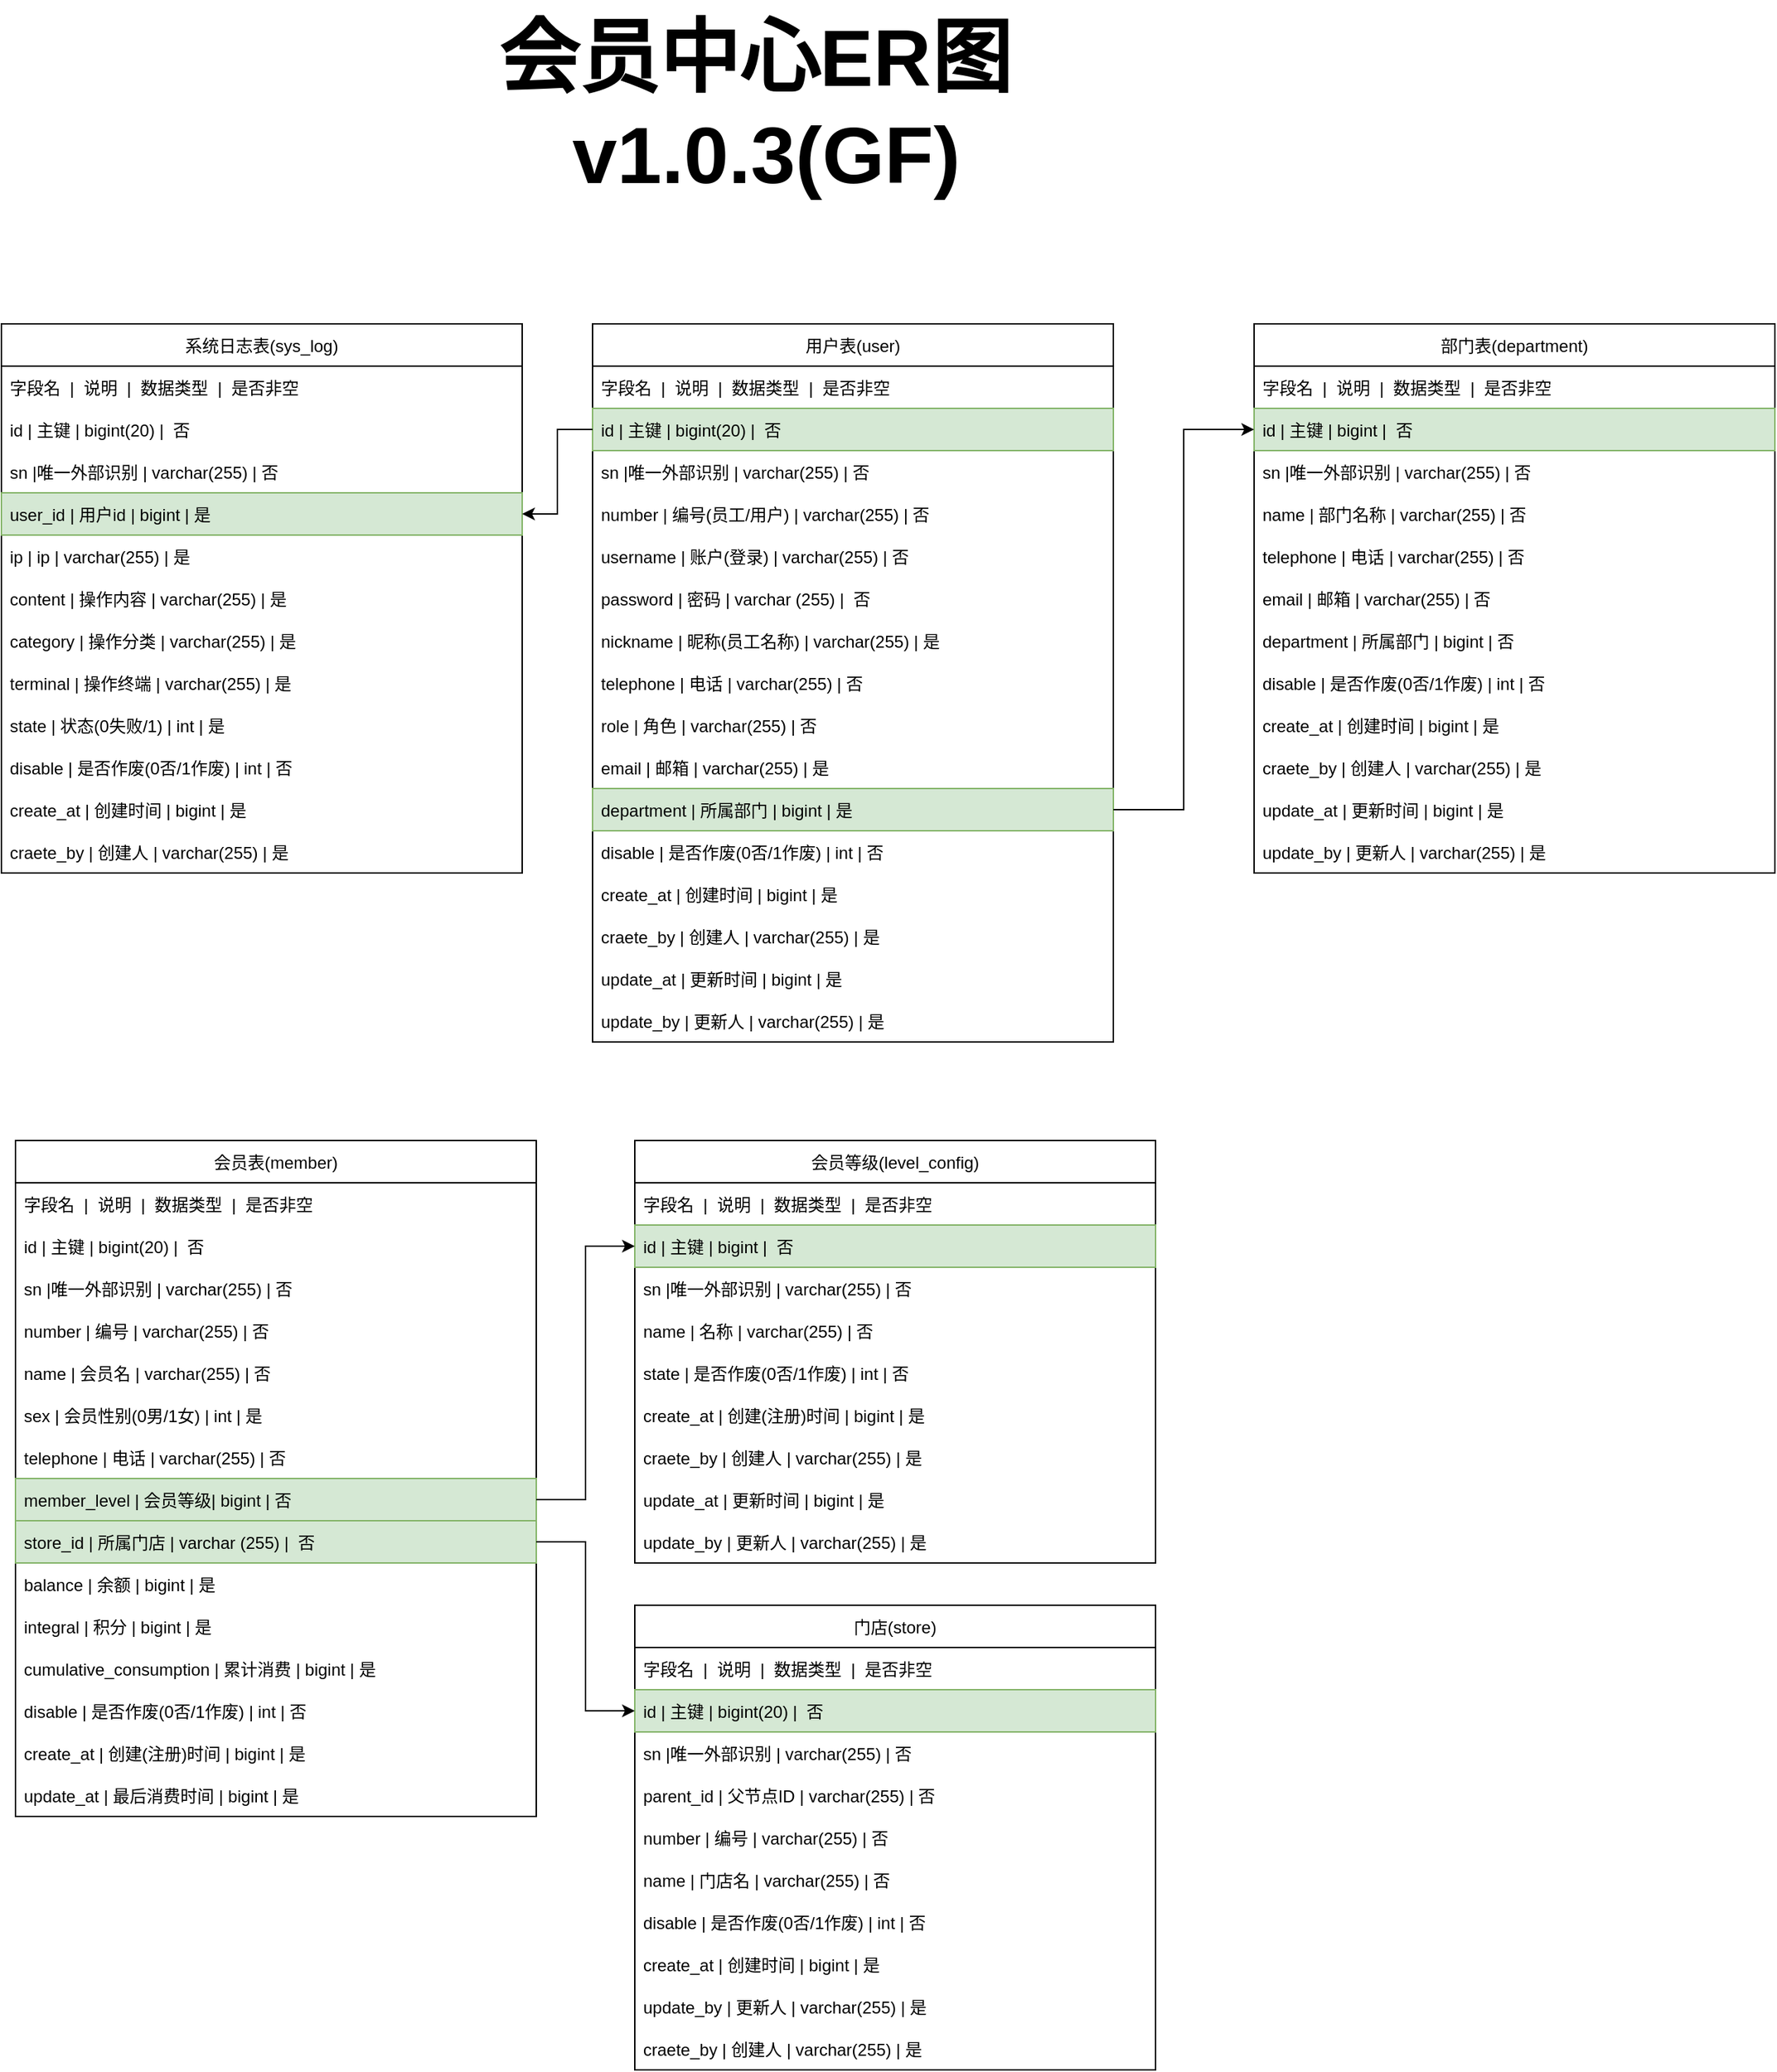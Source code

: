 <mxfile version="20.3.6" type="github">
  <diagram id="sI_Y1GV-eMA6kngm9zq1" name="第 1 页">
    <mxGraphModel dx="2249" dy="1922" grid="1" gridSize="10" guides="1" tooltips="1" connect="1" arrows="1" fold="1" page="1" pageScale="1" pageWidth="827" pageHeight="1169" math="0" shadow="0">
      <root>
        <mxCell id="0" />
        <mxCell id="1" parent="0" />
        <mxCell id="dPkmCBX09Qdh__wMUIUd-1" value="&lt;font size=&quot;1&quot; color=&quot;#000000&quot;&gt;&lt;b style=&quot;font-size: 57px;&quot;&gt;会员中心ER图&lt;/b&gt;&lt;/font&gt;&lt;font size=&quot;1&quot; color=&quot;#000000&quot;&gt;&lt;b style=&quot;font-size: 57px;&quot;&gt;&lt;br&gt;&amp;nbsp;v1.0.3(&lt;/b&gt;&lt;/font&gt;&lt;b style=&quot;color: rgb(0, 0, 0); font-size: 57px;&quot;&gt;GF&lt;/b&gt;&lt;font size=&quot;1&quot; color=&quot;#000000&quot;&gt;&lt;b style=&quot;font-size: 57px;&quot;&gt;)&lt;/b&gt;&lt;/font&gt;" style="text;html=1;align=center;verticalAlign=middle;resizable=0;points=[];autosize=1;strokeColor=none;fillColor=none;fontSize=13;fontColor=#CCCCCC;" parent="1" vertex="1">
          <mxGeometry x="-250" y="-1150" width="390" height="150" as="geometry" />
        </mxCell>
        <mxCell id="cpaXrOd0vx1lCAqIQ1UL-1" value="用户表(user)" style="swimlane;fontStyle=0;childLayout=stackLayout;horizontal=1;startSize=30;horizontalStack=0;resizeParent=1;resizeParentMax=0;resizeLast=0;collapsible=1;marginBottom=0;" vertex="1" parent="1">
          <mxGeometry x="-170" y="-920" width="370" height="510" as="geometry" />
        </mxCell>
        <mxCell id="cpaXrOd0vx1lCAqIQ1UL-2" value="字段名  |  说明  |  数据类型  |  是否非空" style="text;strokeColor=none;fillColor=none;align=left;verticalAlign=middle;spacingLeft=4;spacingRight=4;overflow=hidden;points=[[0,0.5],[1,0.5]];portConstraint=eastwest;rotatable=0;" vertex="1" parent="cpaXrOd0vx1lCAqIQ1UL-1">
          <mxGeometry y="30" width="370" height="30" as="geometry" />
        </mxCell>
        <mxCell id="cpaXrOd0vx1lCAqIQ1UL-3" value="id | 主键 | bigint(20) |  否" style="text;strokeColor=#82b366;fillColor=#d5e8d4;align=left;verticalAlign=middle;spacingLeft=4;spacingRight=4;overflow=hidden;points=[[0,0.5],[1,0.5]];portConstraint=eastwest;rotatable=0;" vertex="1" parent="cpaXrOd0vx1lCAqIQ1UL-1">
          <mxGeometry y="60" width="370" height="30" as="geometry" />
        </mxCell>
        <mxCell id="cpaXrOd0vx1lCAqIQ1UL-5" value="sn |唯一外部识别 | varchar(255) | 否" style="text;strokeColor=none;fillColor=none;align=left;verticalAlign=middle;spacingLeft=4;spacingRight=4;overflow=hidden;points=[[0,0.5],[1,0.5]];portConstraint=eastwest;rotatable=0;" vertex="1" parent="cpaXrOd0vx1lCAqIQ1UL-1">
          <mxGeometry y="90" width="370" height="30" as="geometry" />
        </mxCell>
        <mxCell id="cpaXrOd0vx1lCAqIQ1UL-66" value="number | 编号(员工/用户) | varchar(255) | 否" style="text;strokeColor=none;fillColor=none;align=left;verticalAlign=middle;spacingLeft=4;spacingRight=4;overflow=hidden;points=[[0,0.5],[1,0.5]];portConstraint=eastwest;rotatable=0;" vertex="1" parent="cpaXrOd0vx1lCAqIQ1UL-1">
          <mxGeometry y="120" width="370" height="30" as="geometry" />
        </mxCell>
        <mxCell id="cpaXrOd0vx1lCAqIQ1UL-4" value="username | 账户(登录) | varchar(255) | 否  " style="text;strokeColor=none;fillColor=none;align=left;verticalAlign=middle;spacingLeft=4;spacingRight=4;overflow=hidden;points=[[0,0.5],[1,0.5]];portConstraint=eastwest;rotatable=0;" vertex="1" parent="cpaXrOd0vx1lCAqIQ1UL-1">
          <mxGeometry y="150" width="370" height="30" as="geometry" />
        </mxCell>
        <mxCell id="cpaXrOd0vx1lCAqIQ1UL-6" value="password | 密码 | varchar (255) |  否" style="text;strokeColor=none;fillColor=none;align=left;verticalAlign=middle;spacingLeft=4;spacingRight=4;overflow=hidden;points=[[0,0.5],[1,0.5]];portConstraint=eastwest;rotatable=0;" vertex="1" parent="cpaXrOd0vx1lCAqIQ1UL-1">
          <mxGeometry y="180" width="370" height="30" as="geometry" />
        </mxCell>
        <mxCell id="cpaXrOd0vx1lCAqIQ1UL-7" value="nickname | 昵称(员工名称) | varchar(255) | 是" style="text;strokeColor=none;fillColor=none;align=left;verticalAlign=middle;spacingLeft=4;spacingRight=4;overflow=hidden;points=[[0,0.5],[1,0.5]];portConstraint=eastwest;rotatable=0;" vertex="1" parent="cpaXrOd0vx1lCAqIQ1UL-1">
          <mxGeometry y="210" width="370" height="30" as="geometry" />
        </mxCell>
        <mxCell id="cpaXrOd0vx1lCAqIQ1UL-8" value="telephone | 电话 | varchar(255) | 否" style="text;strokeColor=none;fillColor=none;align=left;verticalAlign=middle;spacingLeft=4;spacingRight=4;overflow=hidden;points=[[0,0.5],[1,0.5]];portConstraint=eastwest;rotatable=0;" vertex="1" parent="cpaXrOd0vx1lCAqIQ1UL-1">
          <mxGeometry y="240" width="370" height="30" as="geometry" />
        </mxCell>
        <mxCell id="cpaXrOd0vx1lCAqIQ1UL-83" value="role | 角色 | varchar(255) | 否" style="text;strokeColor=none;fillColor=none;align=left;verticalAlign=middle;spacingLeft=4;spacingRight=4;overflow=hidden;points=[[0,0.5],[1,0.5]];portConstraint=eastwest;rotatable=0;" vertex="1" parent="cpaXrOd0vx1lCAqIQ1UL-1">
          <mxGeometry y="270" width="370" height="30" as="geometry" />
        </mxCell>
        <mxCell id="cpaXrOd0vx1lCAqIQ1UL-9" value="email | 邮箱 | varchar(255) | 是" style="text;strokeColor=none;fillColor=none;align=left;verticalAlign=middle;spacingLeft=4;spacingRight=4;overflow=hidden;points=[[0,0.5],[1,0.5]];portConstraint=eastwest;rotatable=0;" vertex="1" parent="cpaXrOd0vx1lCAqIQ1UL-1">
          <mxGeometry y="300" width="370" height="30" as="geometry" />
        </mxCell>
        <mxCell id="cpaXrOd0vx1lCAqIQ1UL-11" value="department | 所属部门 | bigint | 是" style="text;strokeColor=#82b366;fillColor=#d5e8d4;align=left;verticalAlign=middle;spacingLeft=4;spacingRight=4;overflow=hidden;points=[[0,0.5],[1,0.5]];portConstraint=eastwest;rotatable=0;" vertex="1" parent="cpaXrOd0vx1lCAqIQ1UL-1">
          <mxGeometry y="330" width="370" height="30" as="geometry" />
        </mxCell>
        <mxCell id="cpaXrOd0vx1lCAqIQ1UL-10" value="disable | 是否作废(0否/1作废) | int | 否" style="text;strokeColor=none;fillColor=none;align=left;verticalAlign=middle;spacingLeft=4;spacingRight=4;overflow=hidden;points=[[0,0.5],[1,0.5]];portConstraint=eastwest;rotatable=0;" vertex="1" parent="cpaXrOd0vx1lCAqIQ1UL-1">
          <mxGeometry y="360" width="370" height="30" as="geometry" />
        </mxCell>
        <mxCell id="cpaXrOd0vx1lCAqIQ1UL-24" value="create_at | 创建时间 | bigint | 是" style="text;strokeColor=none;fillColor=none;align=left;verticalAlign=middle;spacingLeft=4;spacingRight=4;overflow=hidden;points=[[0,0.5],[1,0.5]];portConstraint=eastwest;rotatable=0;" vertex="1" parent="cpaXrOd0vx1lCAqIQ1UL-1">
          <mxGeometry y="390" width="370" height="30" as="geometry" />
        </mxCell>
        <mxCell id="cpaXrOd0vx1lCAqIQ1UL-27" value="craete_by | 创建人 | varchar(255) | 是" style="text;strokeColor=none;fillColor=none;align=left;verticalAlign=middle;spacingLeft=4;spacingRight=4;overflow=hidden;points=[[0,0.5],[1,0.5]];portConstraint=eastwest;rotatable=0;" vertex="1" parent="cpaXrOd0vx1lCAqIQ1UL-1">
          <mxGeometry y="420" width="370" height="30" as="geometry" />
        </mxCell>
        <mxCell id="cpaXrOd0vx1lCAqIQ1UL-26" value="update_at | 更新时间 | bigint | 是" style="text;strokeColor=none;fillColor=none;align=left;verticalAlign=middle;spacingLeft=4;spacingRight=4;overflow=hidden;points=[[0,0.5],[1,0.5]];portConstraint=eastwest;rotatable=0;" vertex="1" parent="cpaXrOd0vx1lCAqIQ1UL-1">
          <mxGeometry y="450" width="370" height="30" as="geometry" />
        </mxCell>
        <mxCell id="cpaXrOd0vx1lCAqIQ1UL-25" value="update_by | 更新人 | varchar(255) | 是" style="text;strokeColor=none;fillColor=none;align=left;verticalAlign=middle;spacingLeft=4;spacingRight=4;overflow=hidden;points=[[0,0.5],[1,0.5]];portConstraint=eastwest;rotatable=0;" vertex="1" parent="cpaXrOd0vx1lCAqIQ1UL-1">
          <mxGeometry y="480" width="370" height="30" as="geometry" />
        </mxCell>
        <mxCell id="cpaXrOd0vx1lCAqIQ1UL-12" value="部门表(department)" style="swimlane;fontStyle=0;childLayout=stackLayout;horizontal=1;startSize=30;horizontalStack=0;resizeParent=1;resizeParentMax=0;resizeLast=0;collapsible=1;marginBottom=0;" vertex="1" parent="1">
          <mxGeometry x="300" y="-920" width="370" height="390" as="geometry" />
        </mxCell>
        <mxCell id="cpaXrOd0vx1lCAqIQ1UL-13" value="字段名  |  说明  |  数据类型  |  是否非空" style="text;strokeColor=none;fillColor=none;align=left;verticalAlign=middle;spacingLeft=4;spacingRight=4;overflow=hidden;points=[[0,0.5],[1,0.5]];portConstraint=eastwest;rotatable=0;" vertex="1" parent="cpaXrOd0vx1lCAqIQ1UL-12">
          <mxGeometry y="30" width="370" height="30" as="geometry" />
        </mxCell>
        <mxCell id="cpaXrOd0vx1lCAqIQ1UL-14" value="id | 主键 | bigint |  否" style="text;strokeColor=#82b366;fillColor=#d5e8d4;align=left;verticalAlign=middle;spacingLeft=4;spacingRight=4;overflow=hidden;points=[[0,0.5],[1,0.5]];portConstraint=eastwest;rotatable=0;" vertex="1" parent="cpaXrOd0vx1lCAqIQ1UL-12">
          <mxGeometry y="60" width="370" height="30" as="geometry" />
        </mxCell>
        <mxCell id="cpaXrOd0vx1lCAqIQ1UL-15" value="sn |唯一外部识别 | varchar(255) | 否" style="text;strokeColor=none;fillColor=none;align=left;verticalAlign=middle;spacingLeft=4;spacingRight=4;overflow=hidden;points=[[0,0.5],[1,0.5]];portConstraint=eastwest;rotatable=0;" vertex="1" parent="cpaXrOd0vx1lCAqIQ1UL-12">
          <mxGeometry y="90" width="370" height="30" as="geometry" />
        </mxCell>
        <mxCell id="cpaXrOd0vx1lCAqIQ1UL-17" value="name | 部门名称 | varchar(255) | 否" style="text;strokeColor=none;fillColor=none;align=left;verticalAlign=middle;spacingLeft=4;spacingRight=4;overflow=hidden;points=[[0,0.5],[1,0.5]];portConstraint=eastwest;rotatable=0;" vertex="1" parent="cpaXrOd0vx1lCAqIQ1UL-12">
          <mxGeometry y="120" width="370" height="30" as="geometry" />
        </mxCell>
        <mxCell id="cpaXrOd0vx1lCAqIQ1UL-19" value="telephone | 电话 | varchar(255) | 否" style="text;strokeColor=none;fillColor=none;align=left;verticalAlign=middle;spacingLeft=4;spacingRight=4;overflow=hidden;points=[[0,0.5],[1,0.5]];portConstraint=eastwest;rotatable=0;" vertex="1" parent="cpaXrOd0vx1lCAqIQ1UL-12">
          <mxGeometry y="150" width="370" height="30" as="geometry" />
        </mxCell>
        <mxCell id="cpaXrOd0vx1lCAqIQ1UL-20" value="email | 邮箱 | varchar(255) | 否" style="text;strokeColor=none;fillColor=none;align=left;verticalAlign=middle;spacingLeft=4;spacingRight=4;overflow=hidden;points=[[0,0.5],[1,0.5]];portConstraint=eastwest;rotatable=0;" vertex="1" parent="cpaXrOd0vx1lCAqIQ1UL-12">
          <mxGeometry y="180" width="370" height="30" as="geometry" />
        </mxCell>
        <mxCell id="cpaXrOd0vx1lCAqIQ1UL-21" value="department | 所属部门 | bigint | 否" style="text;strokeColor=none;fillColor=none;align=left;verticalAlign=middle;spacingLeft=4;spacingRight=4;overflow=hidden;points=[[0,0.5],[1,0.5]];portConstraint=eastwest;rotatable=0;" vertex="1" parent="cpaXrOd0vx1lCAqIQ1UL-12">
          <mxGeometry y="210" width="370" height="30" as="geometry" />
        </mxCell>
        <mxCell id="cpaXrOd0vx1lCAqIQ1UL-22" value="disable | 是否作废(0否/1作废) | int | 否" style="text;strokeColor=none;fillColor=none;align=left;verticalAlign=middle;spacingLeft=4;spacingRight=4;overflow=hidden;points=[[0,0.5],[1,0.5]];portConstraint=eastwest;rotatable=0;" vertex="1" parent="cpaXrOd0vx1lCAqIQ1UL-12">
          <mxGeometry y="240" width="370" height="30" as="geometry" />
        </mxCell>
        <mxCell id="cpaXrOd0vx1lCAqIQ1UL-28" value="create_at | 创建时间 | bigint | 是" style="text;strokeColor=none;fillColor=none;align=left;verticalAlign=middle;spacingLeft=4;spacingRight=4;overflow=hidden;points=[[0,0.5],[1,0.5]];portConstraint=eastwest;rotatable=0;" vertex="1" parent="cpaXrOd0vx1lCAqIQ1UL-12">
          <mxGeometry y="270" width="370" height="30" as="geometry" />
        </mxCell>
        <mxCell id="cpaXrOd0vx1lCAqIQ1UL-29" value="craete_by | 创建人 | varchar(255) | 是" style="text;strokeColor=none;fillColor=none;align=left;verticalAlign=middle;spacingLeft=4;spacingRight=4;overflow=hidden;points=[[0,0.5],[1,0.5]];portConstraint=eastwest;rotatable=0;" vertex="1" parent="cpaXrOd0vx1lCAqIQ1UL-12">
          <mxGeometry y="300" width="370" height="30" as="geometry" />
        </mxCell>
        <mxCell id="cpaXrOd0vx1lCAqIQ1UL-30" value="update_at | 更新时间 | bigint | 是" style="text;strokeColor=none;fillColor=none;align=left;verticalAlign=middle;spacingLeft=4;spacingRight=4;overflow=hidden;points=[[0,0.5],[1,0.5]];portConstraint=eastwest;rotatable=0;" vertex="1" parent="cpaXrOd0vx1lCAqIQ1UL-12">
          <mxGeometry y="330" width="370" height="30" as="geometry" />
        </mxCell>
        <mxCell id="cpaXrOd0vx1lCAqIQ1UL-31" value="update_by | 更新人 | varchar(255) | 是" style="text;strokeColor=none;fillColor=none;align=left;verticalAlign=middle;spacingLeft=4;spacingRight=4;overflow=hidden;points=[[0,0.5],[1,0.5]];portConstraint=eastwest;rotatable=0;" vertex="1" parent="cpaXrOd0vx1lCAqIQ1UL-12">
          <mxGeometry y="360" width="370" height="30" as="geometry" />
        </mxCell>
        <mxCell id="cpaXrOd0vx1lCAqIQ1UL-23" style="edgeStyle=orthogonalEdgeStyle;rounded=0;orthogonalLoop=1;jettySize=auto;html=1;" edge="1" parent="1" source="cpaXrOd0vx1lCAqIQ1UL-11" target="cpaXrOd0vx1lCAqIQ1UL-14">
          <mxGeometry relative="1" as="geometry" />
        </mxCell>
        <mxCell id="cpaXrOd0vx1lCAqIQ1UL-32" value="系统日志表(sys_log)" style="swimlane;fontStyle=0;childLayout=stackLayout;horizontal=1;startSize=30;horizontalStack=0;resizeParent=1;resizeParentMax=0;resizeLast=0;collapsible=1;marginBottom=0;" vertex="1" parent="1">
          <mxGeometry x="-590" y="-920" width="370" height="390" as="geometry" />
        </mxCell>
        <mxCell id="cpaXrOd0vx1lCAqIQ1UL-33" value="字段名  |  说明  |  数据类型  |  是否非空" style="text;strokeColor=none;fillColor=none;align=left;verticalAlign=middle;spacingLeft=4;spacingRight=4;overflow=hidden;points=[[0,0.5],[1,0.5]];portConstraint=eastwest;rotatable=0;" vertex="1" parent="cpaXrOd0vx1lCAqIQ1UL-32">
          <mxGeometry y="30" width="370" height="30" as="geometry" />
        </mxCell>
        <mxCell id="cpaXrOd0vx1lCAqIQ1UL-34" value="id | 主键 | bigint(20) |  否" style="text;strokeColor=none;fillColor=none;align=left;verticalAlign=middle;spacingLeft=4;spacingRight=4;overflow=hidden;points=[[0,0.5],[1,0.5]];portConstraint=eastwest;rotatable=0;" vertex="1" parent="cpaXrOd0vx1lCAqIQ1UL-32">
          <mxGeometry y="60" width="370" height="30" as="geometry" />
        </mxCell>
        <mxCell id="cpaXrOd0vx1lCAqIQ1UL-35" value="sn |唯一外部识别 | varchar(255) | 否" style="text;strokeColor=none;fillColor=none;align=left;verticalAlign=middle;spacingLeft=4;spacingRight=4;overflow=hidden;points=[[0,0.5],[1,0.5]];portConstraint=eastwest;rotatable=0;" vertex="1" parent="cpaXrOd0vx1lCAqIQ1UL-32">
          <mxGeometry y="90" width="370" height="30" as="geometry" />
        </mxCell>
        <mxCell id="cpaXrOd0vx1lCAqIQ1UL-36" value="user_id | 用户id | bigint | 是" style="text;strokeColor=#82b366;fillColor=#d5e8d4;align=left;verticalAlign=middle;spacingLeft=4;spacingRight=4;overflow=hidden;points=[[0,0.5],[1,0.5]];portConstraint=eastwest;rotatable=0;" vertex="1" parent="cpaXrOd0vx1lCAqIQ1UL-32">
          <mxGeometry y="120" width="370" height="30" as="geometry" />
        </mxCell>
        <mxCell id="cpaXrOd0vx1lCAqIQ1UL-37" value="ip | ip | varchar(255) | 是" style="text;strokeColor=none;fillColor=none;align=left;verticalAlign=middle;spacingLeft=4;spacingRight=4;overflow=hidden;points=[[0,0.5],[1,0.5]];portConstraint=eastwest;rotatable=0;" vertex="1" parent="cpaXrOd0vx1lCAqIQ1UL-32">
          <mxGeometry y="150" width="370" height="30" as="geometry" />
        </mxCell>
        <mxCell id="cpaXrOd0vx1lCAqIQ1UL-38" value="content | 操作内容 | varchar(255) | 是" style="text;strokeColor=none;fillColor=none;align=left;verticalAlign=middle;spacingLeft=4;spacingRight=4;overflow=hidden;points=[[0,0.5],[1,0.5]];portConstraint=eastwest;rotatable=0;" vertex="1" parent="cpaXrOd0vx1lCAqIQ1UL-32">
          <mxGeometry y="180" width="370" height="30" as="geometry" />
        </mxCell>
        <mxCell id="cpaXrOd0vx1lCAqIQ1UL-48" value="category | 操作分类 | varchar(255) | 是" style="text;strokeColor=none;fillColor=none;align=left;verticalAlign=middle;spacingLeft=4;spacingRight=4;overflow=hidden;points=[[0,0.5],[1,0.5]];portConstraint=eastwest;rotatable=0;" vertex="1" parent="cpaXrOd0vx1lCAqIQ1UL-32">
          <mxGeometry y="210" width="370" height="30" as="geometry" />
        </mxCell>
        <mxCell id="cpaXrOd0vx1lCAqIQ1UL-49" value="terminal | 操作终端 | varchar(255) | 是" style="text;strokeColor=none;fillColor=none;align=left;verticalAlign=middle;spacingLeft=4;spacingRight=4;overflow=hidden;points=[[0,0.5],[1,0.5]];portConstraint=eastwest;rotatable=0;" vertex="1" parent="cpaXrOd0vx1lCAqIQ1UL-32">
          <mxGeometry y="240" width="370" height="30" as="geometry" />
        </mxCell>
        <mxCell id="cpaXrOd0vx1lCAqIQ1UL-50" value="state | 状态(0失败/1) | int | 是" style="text;strokeColor=none;fillColor=none;align=left;verticalAlign=middle;spacingLeft=4;spacingRight=4;overflow=hidden;points=[[0,0.5],[1,0.5]];portConstraint=eastwest;rotatable=0;" vertex="1" parent="cpaXrOd0vx1lCAqIQ1UL-32">
          <mxGeometry y="270" width="370" height="30" as="geometry" />
        </mxCell>
        <mxCell id="cpaXrOd0vx1lCAqIQ1UL-42" value="disable | 是否作废(0否/1作废) | int | 否" style="text;strokeColor=none;fillColor=none;align=left;verticalAlign=middle;spacingLeft=4;spacingRight=4;overflow=hidden;points=[[0,0.5],[1,0.5]];portConstraint=eastwest;rotatable=0;" vertex="1" parent="cpaXrOd0vx1lCAqIQ1UL-32">
          <mxGeometry y="300" width="370" height="30" as="geometry" />
        </mxCell>
        <mxCell id="cpaXrOd0vx1lCAqIQ1UL-43" value="create_at | 创建时间 | bigint | 是" style="text;strokeColor=none;fillColor=none;align=left;verticalAlign=middle;spacingLeft=4;spacingRight=4;overflow=hidden;points=[[0,0.5],[1,0.5]];portConstraint=eastwest;rotatable=0;" vertex="1" parent="cpaXrOd0vx1lCAqIQ1UL-32">
          <mxGeometry y="330" width="370" height="30" as="geometry" />
        </mxCell>
        <mxCell id="cpaXrOd0vx1lCAqIQ1UL-44" value="craete_by | 创建人 | varchar(255) | 是" style="text;strokeColor=none;fillColor=none;align=left;verticalAlign=middle;spacingLeft=4;spacingRight=4;overflow=hidden;points=[[0,0.5],[1,0.5]];portConstraint=eastwest;rotatable=0;" vertex="1" parent="cpaXrOd0vx1lCAqIQ1UL-32">
          <mxGeometry y="360" width="370" height="30" as="geometry" />
        </mxCell>
        <mxCell id="cpaXrOd0vx1lCAqIQ1UL-47" style="edgeStyle=orthogonalEdgeStyle;rounded=0;orthogonalLoop=1;jettySize=auto;html=1;" edge="1" parent="1" source="cpaXrOd0vx1lCAqIQ1UL-3" target="cpaXrOd0vx1lCAqIQ1UL-36">
          <mxGeometry relative="1" as="geometry" />
        </mxCell>
        <mxCell id="cpaXrOd0vx1lCAqIQ1UL-51" value="会员表(member)" style="swimlane;fontStyle=0;childLayout=stackLayout;horizontal=1;startSize=30;horizontalStack=0;resizeParent=1;resizeParentMax=0;resizeLast=0;collapsible=1;marginBottom=0;" vertex="1" parent="1">
          <mxGeometry x="-580" y="-340" width="370" height="480" as="geometry" />
        </mxCell>
        <mxCell id="cpaXrOd0vx1lCAqIQ1UL-52" value="字段名  |  说明  |  数据类型  |  是否非空" style="text;strokeColor=none;fillColor=none;align=left;verticalAlign=middle;spacingLeft=4;spacingRight=4;overflow=hidden;points=[[0,0.5],[1,0.5]];portConstraint=eastwest;rotatable=0;" vertex="1" parent="cpaXrOd0vx1lCAqIQ1UL-51">
          <mxGeometry y="30" width="370" height="30" as="geometry" />
        </mxCell>
        <mxCell id="cpaXrOd0vx1lCAqIQ1UL-53" value="id | 主键 | bigint(20) |  否" style="text;align=left;verticalAlign=middle;spacingLeft=4;spacingRight=4;overflow=hidden;points=[[0,0.5],[1,0.5]];portConstraint=eastwest;rotatable=0;" vertex="1" parent="cpaXrOd0vx1lCAqIQ1UL-51">
          <mxGeometry y="60" width="370" height="30" as="geometry" />
        </mxCell>
        <mxCell id="cpaXrOd0vx1lCAqIQ1UL-54" value="sn |唯一外部识别 | varchar(255) | 否" style="text;strokeColor=none;fillColor=none;align=left;verticalAlign=middle;spacingLeft=4;spacingRight=4;overflow=hidden;points=[[0,0.5],[1,0.5]];portConstraint=eastwest;rotatable=0;" vertex="1" parent="cpaXrOd0vx1lCAqIQ1UL-51">
          <mxGeometry y="90" width="370" height="30" as="geometry" />
        </mxCell>
        <mxCell id="cpaXrOd0vx1lCAqIQ1UL-84" value="number | 编号 | varchar(255) | 否" style="text;strokeColor=none;fillColor=none;align=left;verticalAlign=middle;spacingLeft=4;spacingRight=4;overflow=hidden;points=[[0,0.5],[1,0.5]];portConstraint=eastwest;rotatable=0;" vertex="1" parent="cpaXrOd0vx1lCAqIQ1UL-51">
          <mxGeometry y="120" width="370" height="30" as="geometry" />
        </mxCell>
        <mxCell id="cpaXrOd0vx1lCAqIQ1UL-55" value="name | 会员名 | varchar(255) | 否  " style="text;strokeColor=none;fillColor=none;align=left;verticalAlign=middle;spacingLeft=4;spacingRight=4;overflow=hidden;points=[[0,0.5],[1,0.5]];portConstraint=eastwest;rotatable=0;" vertex="1" parent="cpaXrOd0vx1lCAqIQ1UL-51">
          <mxGeometry y="150" width="370" height="30" as="geometry" />
        </mxCell>
        <mxCell id="cpaXrOd0vx1lCAqIQ1UL-85" value="sex | 会员性别(0男/1女) | int | 是" style="text;strokeColor=none;fillColor=none;align=left;verticalAlign=middle;spacingLeft=4;spacingRight=4;overflow=hidden;points=[[0,0.5],[1,0.5]];portConstraint=eastwest;rotatable=0;" vertex="1" parent="cpaXrOd0vx1lCAqIQ1UL-51">
          <mxGeometry y="180" width="370" height="30" as="geometry" />
        </mxCell>
        <mxCell id="cpaXrOd0vx1lCAqIQ1UL-58" value="telephone | 电话 | varchar(255) | 否" style="text;strokeColor=none;fillColor=none;align=left;verticalAlign=middle;spacingLeft=4;spacingRight=4;overflow=hidden;points=[[0,0.5],[1,0.5]];portConstraint=eastwest;rotatable=0;" vertex="1" parent="cpaXrOd0vx1lCAqIQ1UL-51">
          <mxGeometry y="210" width="370" height="30" as="geometry" />
        </mxCell>
        <mxCell id="cpaXrOd0vx1lCAqIQ1UL-59" value="member_level | 会员等级| bigint | 否" style="text;strokeColor=#82b366;fillColor=#d5e8d4;align=left;verticalAlign=middle;spacingLeft=4;spacingRight=4;overflow=hidden;points=[[0,0.5],[1,0.5]];portConstraint=eastwest;rotatable=0;" vertex="1" parent="cpaXrOd0vx1lCAqIQ1UL-51">
          <mxGeometry y="240" width="370" height="30" as="geometry" />
        </mxCell>
        <mxCell id="cpaXrOd0vx1lCAqIQ1UL-56" value="store_id | 所属门店 | varchar (255) |  否" style="text;strokeColor=#82b366;fillColor=#d5e8d4;align=left;verticalAlign=middle;spacingLeft=4;spacingRight=4;overflow=hidden;points=[[0,0.5],[1,0.5]];portConstraint=eastwest;rotatable=0;" vertex="1" parent="cpaXrOd0vx1lCAqIQ1UL-51">
          <mxGeometry y="270" width="370" height="30" as="geometry" />
        </mxCell>
        <mxCell id="cpaXrOd0vx1lCAqIQ1UL-57" value="balance | 余额 | bigint | 是" style="text;strokeColor=none;fillColor=none;align=left;verticalAlign=middle;spacingLeft=4;spacingRight=4;overflow=hidden;points=[[0,0.5],[1,0.5]];portConstraint=eastwest;rotatable=0;" vertex="1" parent="cpaXrOd0vx1lCAqIQ1UL-51">
          <mxGeometry y="300" width="370" height="30" as="geometry" />
        </mxCell>
        <mxCell id="cpaXrOd0vx1lCAqIQ1UL-60" value="integral | 积分 | bigint | 是" style="text;align=left;verticalAlign=middle;spacingLeft=4;spacingRight=4;overflow=hidden;points=[[0,0.5],[1,0.5]];portConstraint=eastwest;rotatable=0;" vertex="1" parent="cpaXrOd0vx1lCAqIQ1UL-51">
          <mxGeometry y="330" width="370" height="30" as="geometry" />
        </mxCell>
        <mxCell id="cpaXrOd0vx1lCAqIQ1UL-102" value="cumulative_consumption | 累计消费 | bigint | 是" style="text;strokeColor=none;fillColor=none;align=left;verticalAlign=middle;spacingLeft=4;spacingRight=4;overflow=hidden;points=[[0,0.5],[1,0.5]];portConstraint=eastwest;rotatable=0;" vertex="1" parent="cpaXrOd0vx1lCAqIQ1UL-51">
          <mxGeometry y="360" width="370" height="30" as="geometry" />
        </mxCell>
        <mxCell id="cpaXrOd0vx1lCAqIQ1UL-61" value="disable | 是否作废(0否/1作废) | int | 否" style="text;strokeColor=none;fillColor=none;align=left;verticalAlign=middle;spacingLeft=4;spacingRight=4;overflow=hidden;points=[[0,0.5],[1,0.5]];portConstraint=eastwest;rotatable=0;" vertex="1" parent="cpaXrOd0vx1lCAqIQ1UL-51">
          <mxGeometry y="390" width="370" height="30" as="geometry" />
        </mxCell>
        <mxCell id="cpaXrOd0vx1lCAqIQ1UL-62" value="create_at | 创建(注册)时间 | bigint | 是" style="text;strokeColor=none;fillColor=none;align=left;verticalAlign=middle;spacingLeft=4;spacingRight=4;overflow=hidden;points=[[0,0.5],[1,0.5]];portConstraint=eastwest;rotatable=0;" vertex="1" parent="cpaXrOd0vx1lCAqIQ1UL-51">
          <mxGeometry y="420" width="370" height="30" as="geometry" />
        </mxCell>
        <mxCell id="cpaXrOd0vx1lCAqIQ1UL-64" value="update_at | 最后消费时间 | bigint | 是" style="text;strokeColor=none;fillColor=none;align=left;verticalAlign=middle;spacingLeft=4;spacingRight=4;overflow=hidden;points=[[0,0.5],[1,0.5]];portConstraint=eastwest;rotatable=0;" vertex="1" parent="cpaXrOd0vx1lCAqIQ1UL-51">
          <mxGeometry y="450" width="370" height="30" as="geometry" />
        </mxCell>
        <mxCell id="cpaXrOd0vx1lCAqIQ1UL-86" value="会员等级(level_config)" style="swimlane;fontStyle=0;childLayout=stackLayout;horizontal=1;startSize=30;horizontalStack=0;resizeParent=1;resizeParentMax=0;resizeLast=0;collapsible=1;marginBottom=0;" vertex="1" parent="1">
          <mxGeometry x="-140" y="-340" width="370" height="300" as="geometry" />
        </mxCell>
        <mxCell id="cpaXrOd0vx1lCAqIQ1UL-87" value="字段名  |  说明  |  数据类型  |  是否非空" style="text;strokeColor=none;fillColor=none;align=left;verticalAlign=middle;spacingLeft=4;spacingRight=4;overflow=hidden;points=[[0,0.5],[1,0.5]];portConstraint=eastwest;rotatable=0;" vertex="1" parent="cpaXrOd0vx1lCAqIQ1UL-86">
          <mxGeometry y="30" width="370" height="30" as="geometry" />
        </mxCell>
        <mxCell id="cpaXrOd0vx1lCAqIQ1UL-88" value="id | 主键 | bigint |  否" style="text;strokeColor=#82b366;fillColor=#d5e8d4;align=left;verticalAlign=middle;spacingLeft=4;spacingRight=4;overflow=hidden;points=[[0,0.5],[1,0.5]];portConstraint=eastwest;rotatable=0;" vertex="1" parent="cpaXrOd0vx1lCAqIQ1UL-86">
          <mxGeometry y="60" width="370" height="30" as="geometry" />
        </mxCell>
        <mxCell id="cpaXrOd0vx1lCAqIQ1UL-89" value="sn |唯一外部识别 | varchar(255) | 否" style="text;strokeColor=none;fillColor=none;align=left;verticalAlign=middle;spacingLeft=4;spacingRight=4;overflow=hidden;points=[[0,0.5],[1,0.5]];portConstraint=eastwest;rotatable=0;" vertex="1" parent="cpaXrOd0vx1lCAqIQ1UL-86">
          <mxGeometry y="90" width="370" height="30" as="geometry" />
        </mxCell>
        <mxCell id="cpaXrOd0vx1lCAqIQ1UL-90" value="name | 名称 | varchar(255) | 否" style="text;strokeColor=none;fillColor=none;align=left;verticalAlign=middle;spacingLeft=4;spacingRight=4;overflow=hidden;points=[[0,0.5],[1,0.5]];portConstraint=eastwest;rotatable=0;" vertex="1" parent="cpaXrOd0vx1lCAqIQ1UL-86">
          <mxGeometry y="120" width="370" height="30" as="geometry" />
        </mxCell>
        <mxCell id="cpaXrOd0vx1lCAqIQ1UL-91" value="state | 是否作废(0否/1作废) | int | 否" style="text;strokeColor=none;fillColor=none;align=left;verticalAlign=middle;spacingLeft=4;spacingRight=4;overflow=hidden;points=[[0,0.5],[1,0.5]];portConstraint=eastwest;rotatable=0;" vertex="1" parent="cpaXrOd0vx1lCAqIQ1UL-86">
          <mxGeometry y="150" width="370" height="30" as="geometry" />
        </mxCell>
        <mxCell id="cpaXrOd0vx1lCAqIQ1UL-96" value="create_at | 创建(注册)时间 | bigint | 是" style="text;strokeColor=none;fillColor=none;align=left;verticalAlign=middle;spacingLeft=4;spacingRight=4;overflow=hidden;points=[[0,0.5],[1,0.5]];portConstraint=eastwest;rotatable=0;" vertex="1" parent="cpaXrOd0vx1lCAqIQ1UL-86">
          <mxGeometry y="180" width="370" height="30" as="geometry" />
        </mxCell>
        <mxCell id="cpaXrOd0vx1lCAqIQ1UL-97" value="craete_by | 创建人 | varchar(255) | 是" style="text;strokeColor=none;fillColor=none;align=left;verticalAlign=middle;spacingLeft=4;spacingRight=4;overflow=hidden;points=[[0,0.5],[1,0.5]];portConstraint=eastwest;rotatable=0;" vertex="1" parent="cpaXrOd0vx1lCAqIQ1UL-86">
          <mxGeometry y="210" width="370" height="30" as="geometry" />
        </mxCell>
        <mxCell id="cpaXrOd0vx1lCAqIQ1UL-98" value="update_at | 更新时间 | bigint | 是" style="text;strokeColor=none;fillColor=none;align=left;verticalAlign=middle;spacingLeft=4;spacingRight=4;overflow=hidden;points=[[0,0.5],[1,0.5]];portConstraint=eastwest;rotatable=0;" vertex="1" parent="cpaXrOd0vx1lCAqIQ1UL-86">
          <mxGeometry y="240" width="370" height="30" as="geometry" />
        </mxCell>
        <mxCell id="cpaXrOd0vx1lCAqIQ1UL-99" value="update_by | 更新人 | varchar(255) | 是" style="text;strokeColor=none;fillColor=none;align=left;verticalAlign=middle;spacingLeft=4;spacingRight=4;overflow=hidden;points=[[0,0.5],[1,0.5]];portConstraint=eastwest;rotatable=0;" vertex="1" parent="cpaXrOd0vx1lCAqIQ1UL-86">
          <mxGeometry y="270" width="370" height="30" as="geometry" />
        </mxCell>
        <mxCell id="cpaXrOd0vx1lCAqIQ1UL-101" style="edgeStyle=orthogonalEdgeStyle;rounded=0;orthogonalLoop=1;jettySize=auto;html=1;entryX=0;entryY=0.5;entryDx=0;entryDy=0;" edge="1" parent="1" source="cpaXrOd0vx1lCAqIQ1UL-59" target="cpaXrOd0vx1lCAqIQ1UL-88">
          <mxGeometry relative="1" as="geometry" />
        </mxCell>
        <mxCell id="cpaXrOd0vx1lCAqIQ1UL-103" value="门店(store)" style="swimlane;fontStyle=0;childLayout=stackLayout;horizontal=1;startSize=30;horizontalStack=0;resizeParent=1;resizeParentMax=0;resizeLast=0;collapsible=1;marginBottom=0;" vertex="1" parent="1">
          <mxGeometry x="-140" y="-10" width="370" height="330" as="geometry" />
        </mxCell>
        <mxCell id="cpaXrOd0vx1lCAqIQ1UL-104" value="字段名  |  说明  |  数据类型  |  是否非空" style="text;strokeColor=none;fillColor=none;align=left;verticalAlign=middle;spacingLeft=4;spacingRight=4;overflow=hidden;points=[[0,0.5],[1,0.5]];portConstraint=eastwest;rotatable=0;" vertex="1" parent="cpaXrOd0vx1lCAqIQ1UL-103">
          <mxGeometry y="30" width="370" height="30" as="geometry" />
        </mxCell>
        <mxCell id="cpaXrOd0vx1lCAqIQ1UL-105" value="id | 主键 | bigint(20) |  否" style="text;align=left;verticalAlign=middle;spacingLeft=4;spacingRight=4;overflow=hidden;points=[[0,0.5],[1,0.5]];portConstraint=eastwest;rotatable=0;fillColor=#d5e8d4;strokeColor=#82b366;" vertex="1" parent="cpaXrOd0vx1lCAqIQ1UL-103">
          <mxGeometry y="60" width="370" height="30" as="geometry" />
        </mxCell>
        <mxCell id="cpaXrOd0vx1lCAqIQ1UL-106" value="sn |唯一外部识别 | varchar(255) | 否" style="text;strokeColor=none;fillColor=none;align=left;verticalAlign=middle;spacingLeft=4;spacingRight=4;overflow=hidden;points=[[0,0.5],[1,0.5]];portConstraint=eastwest;rotatable=0;" vertex="1" parent="cpaXrOd0vx1lCAqIQ1UL-103">
          <mxGeometry y="90" width="370" height="30" as="geometry" />
        </mxCell>
        <mxCell id="cpaXrOd0vx1lCAqIQ1UL-126" value="parent_id | 父节点ID | varchar(255) | 否  " style="text;strokeColor=none;fillColor=none;align=left;verticalAlign=middle;spacingLeft=4;spacingRight=4;overflow=hidden;points=[[0,0.5],[1,0.5]];portConstraint=eastwest;rotatable=0;" vertex="1" parent="cpaXrOd0vx1lCAqIQ1UL-103">
          <mxGeometry y="120" width="370" height="30" as="geometry" />
        </mxCell>
        <mxCell id="cpaXrOd0vx1lCAqIQ1UL-107" value="number | 编号 | varchar(255) | 否" style="text;strokeColor=none;fillColor=none;align=left;verticalAlign=middle;spacingLeft=4;spacingRight=4;overflow=hidden;points=[[0,0.5],[1,0.5]];portConstraint=eastwest;rotatable=0;" vertex="1" parent="cpaXrOd0vx1lCAqIQ1UL-103">
          <mxGeometry y="150" width="370" height="30" as="geometry" />
        </mxCell>
        <mxCell id="cpaXrOd0vx1lCAqIQ1UL-108" value="name | 门店名 | varchar(255) | 否  " style="text;strokeColor=none;fillColor=none;align=left;verticalAlign=middle;spacingLeft=4;spacingRight=4;overflow=hidden;points=[[0,0.5],[1,0.5]];portConstraint=eastwest;rotatable=0;" vertex="1" parent="cpaXrOd0vx1lCAqIQ1UL-103">
          <mxGeometry y="180" width="370" height="30" as="geometry" />
        </mxCell>
        <mxCell id="cpaXrOd0vx1lCAqIQ1UL-116" value="disable | 是否作废(0否/1作废) | int | 否" style="text;strokeColor=none;fillColor=none;align=left;verticalAlign=middle;spacingLeft=4;spacingRight=4;overflow=hidden;points=[[0,0.5],[1,0.5]];portConstraint=eastwest;rotatable=0;" vertex="1" parent="cpaXrOd0vx1lCAqIQ1UL-103">
          <mxGeometry y="210" width="370" height="30" as="geometry" />
        </mxCell>
        <mxCell id="cpaXrOd0vx1lCAqIQ1UL-123" value="create_at | 创建时间 | bigint | 是" style="text;strokeColor=none;fillColor=none;align=left;verticalAlign=middle;spacingLeft=4;spacingRight=4;overflow=hidden;points=[[0,0.5],[1,0.5]];portConstraint=eastwest;rotatable=0;" vertex="1" parent="cpaXrOd0vx1lCAqIQ1UL-103">
          <mxGeometry y="240" width="370" height="30" as="geometry" />
        </mxCell>
        <mxCell id="cpaXrOd0vx1lCAqIQ1UL-125" value="update_by | 更新人 | varchar(255) | 是" style="text;strokeColor=none;fillColor=none;align=left;verticalAlign=middle;spacingLeft=4;spacingRight=4;overflow=hidden;points=[[0,0.5],[1,0.5]];portConstraint=eastwest;rotatable=0;" vertex="1" parent="cpaXrOd0vx1lCAqIQ1UL-103">
          <mxGeometry y="270" width="370" height="30" as="geometry" />
        </mxCell>
        <mxCell id="cpaXrOd0vx1lCAqIQ1UL-124" value="craete_by | 创建人 | varchar(255) | 是" style="text;strokeColor=none;fillColor=none;align=left;verticalAlign=middle;spacingLeft=4;spacingRight=4;overflow=hidden;points=[[0,0.5],[1,0.5]];portConstraint=eastwest;rotatable=0;" vertex="1" parent="cpaXrOd0vx1lCAqIQ1UL-103">
          <mxGeometry y="300" width="370" height="30" as="geometry" />
        </mxCell>
        <mxCell id="cpaXrOd0vx1lCAqIQ1UL-127" style="edgeStyle=orthogonalEdgeStyle;rounded=0;orthogonalLoop=1;jettySize=auto;html=1;entryX=0;entryY=0.5;entryDx=0;entryDy=0;" edge="1" parent="1" source="cpaXrOd0vx1lCAqIQ1UL-56" target="cpaXrOd0vx1lCAqIQ1UL-105">
          <mxGeometry relative="1" as="geometry" />
        </mxCell>
      </root>
    </mxGraphModel>
  </diagram>
</mxfile>

